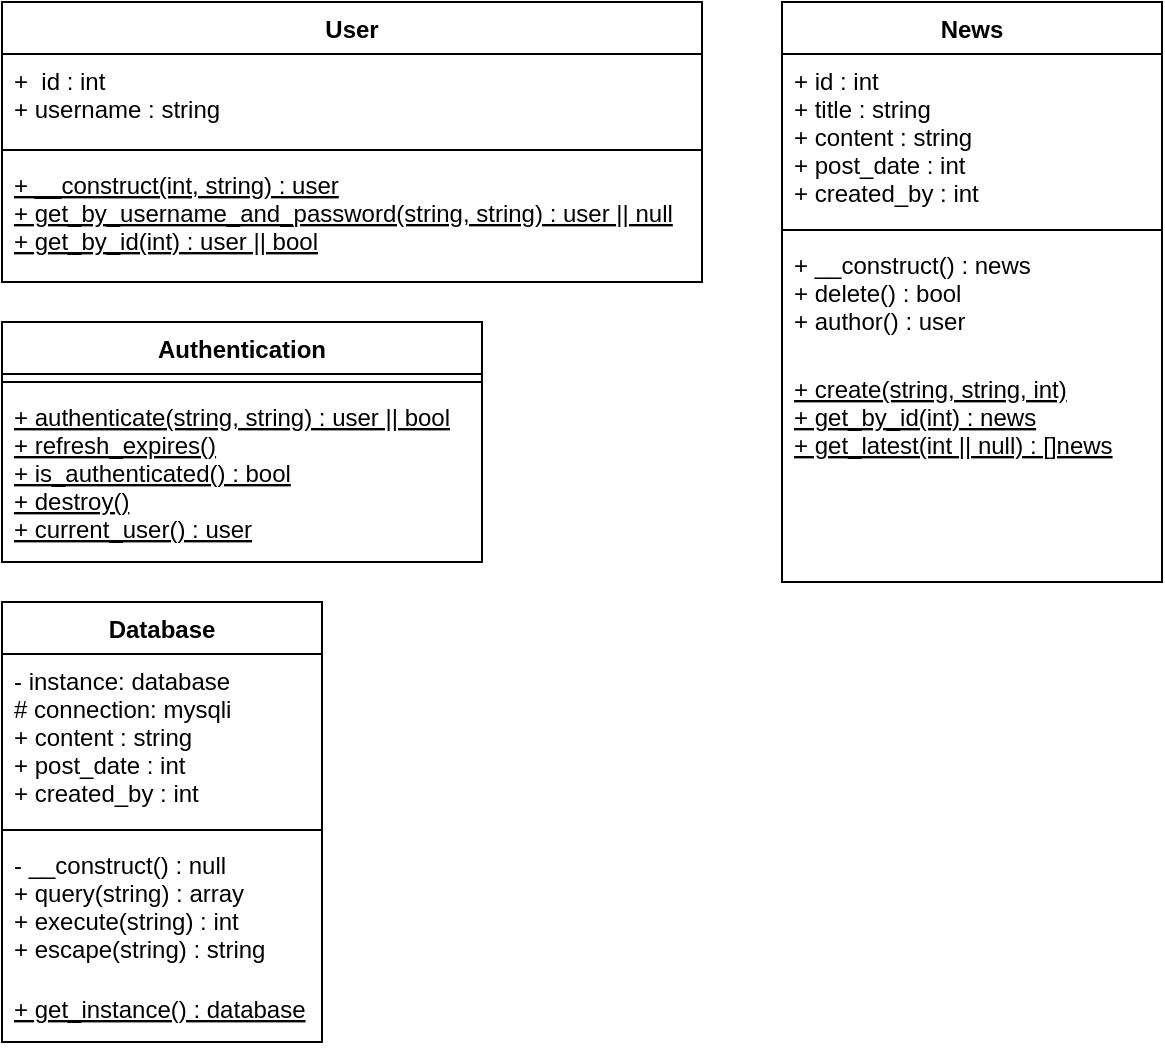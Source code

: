 <mxfile>
    <diagram id="8R-f2Skxpo25N6xbhHuV" name="Post-1">
        <mxGraphModel dx="1261" dy="1778" grid="1" gridSize="10" guides="1" tooltips="1" connect="1" arrows="1" fold="1" post="1" postScale="1" postWidth="850" postHeight="1100" math="0" shadow="0">
            <root>
                <mxCell id="0"/>
                <mxCell id="1" parent="0"/>
                <mxCell id="6" value="News" style="swimlane;fontStyle=1;align=center;verticalAlign=top;childLayout=stackLayout;horizontal=1;startSize=26;horizontalStack=0;resizeParent=1;resizeParentMax=0;resizeLast=0;collapsible=1;marginBottom=0;" parent="1" vertex="1">
                    <mxGeometry x="1030" y="-30" width="190" height="290" as="geometry"/>
                </mxCell>
                <mxCell id="7" value="+ id : int&#10;+ title : string&#10;+ content : string&#10;+ post_date : int&#10;+ created_by : int" style="text;strokeColor=none;fillColor=none;align=left;verticalAlign=top;spacingLeft=4;spacingRight=4;overflow=hidden;rotatable=0;points=[[0,0.5],[1,0.5]];portConstraint=eastwest;" parent="6" vertex="1">
                    <mxGeometry y="26" width="190" height="84" as="geometry"/>
                </mxCell>
                <mxCell id="8" value="" style="line;strokeWidth=1;fillColor=none;align=left;verticalAlign=middle;spacingTop=-1;spacingLeft=3;spacingRight=3;rotatable=0;labelPosition=right;points=[];portConstraint=eastwest;strokeColor=inherit;" parent="6" vertex="1">
                    <mxGeometry y="110" width="190" height="8" as="geometry"/>
                </mxCell>
                <mxCell id="9" value="+ __construct() : news&#10;+ delete() : bool&#10;+ author() : user" style="text;strokeColor=none;fillColor=none;align=left;verticalAlign=top;spacingLeft=4;spacingRight=4;overflow=hidden;rotatable=0;points=[[0,0.5],[1,0.5]];portConstraint=eastwest;" parent="6" vertex="1">
                    <mxGeometry y="118" width="190" height="62" as="geometry"/>
                </mxCell>
                <mxCell id="14" value="+ create(string, string, int)&#10;+ get_by_id(int) : news&#10;+ get_latest(int || null) : []news" style="text;strokeColor=none;fillColor=none;align=left;verticalAlign=top;spacingLeft=4;spacingRight=4;overflow=hidden;rotatable=0;points=[[0,0.5],[1,0.5]];portConstraint=eastwest;fontStyle=4" parent="6" vertex="1">
                    <mxGeometry y="180" width="190" height="110" as="geometry"/>
                </mxCell>
                <mxCell id="10" value="User" style="swimlane;fontStyle=1;align=center;verticalAlign=top;childLayout=stackLayout;horizontal=1;startSize=26;horizontalStack=0;resizeParent=1;resizeParentMax=0;resizeLast=0;collapsible=1;marginBottom=0;" parent="1" vertex="1">
                    <mxGeometry x="640" y="-30" width="350" height="140" as="geometry"/>
                </mxCell>
                <mxCell id="11" value="+  id : int&#10;+ username : string" style="text;strokeColor=none;fillColor=none;align=left;verticalAlign=top;spacingLeft=4;spacingRight=4;overflow=hidden;rotatable=0;points=[[0,0.5],[1,0.5]];portConstraint=eastwest;" parent="10" vertex="1">
                    <mxGeometry y="26" width="350" height="44" as="geometry"/>
                </mxCell>
                <mxCell id="12" value="" style="line;strokeWidth=1;fillColor=none;align=left;verticalAlign=middle;spacingTop=-1;spacingLeft=3;spacingRight=3;rotatable=0;labelPosition=right;points=[];portConstraint=eastwest;strokeColor=inherit;" parent="10" vertex="1">
                    <mxGeometry y="70" width="350" height="8" as="geometry"/>
                </mxCell>
                <mxCell id="15" value="+ __construct(int, string) : user&#10;+ get_by_username_and_password(string, string) : user || null&#10;+ get_by_id(int) : user || bool" style="text;strokeColor=none;fillColor=none;align=left;verticalAlign=top;spacingLeft=4;spacingRight=4;overflow=hidden;rotatable=0;points=[[0,0.5],[1,0.5]];portConstraint=eastwest;fontStyle=4" parent="10" vertex="1">
                    <mxGeometry y="78" width="350" height="62" as="geometry"/>
                </mxCell>
                <mxCell id="16" value="Database" style="swimlane;fontStyle=1;align=center;verticalAlign=top;childLayout=stackLayout;horizontal=1;startSize=26;horizontalStack=0;resizeParent=1;resizeParentMax=0;resizeLast=0;collapsible=1;marginBottom=0;" parent="1" vertex="1">
                    <mxGeometry x="640" y="270" width="160" height="220" as="geometry"/>
                </mxCell>
                <mxCell id="17" value="- instance: database&#10;# connection: mysqli&#10;+ content : string&#10;+ post_date : int&#10;+ created_by : int" style="text;strokeColor=none;fillColor=none;align=left;verticalAlign=top;spacingLeft=4;spacingRight=4;overflow=hidden;rotatable=0;points=[[0,0.5],[1,0.5]];portConstraint=eastwest;" parent="16" vertex="1">
                    <mxGeometry y="26" width="160" height="84" as="geometry"/>
                </mxCell>
                <mxCell id="18" value="" style="line;strokeWidth=1;fillColor=none;align=left;verticalAlign=middle;spacingTop=-1;spacingLeft=3;spacingRight=3;rotatable=0;labelPosition=right;points=[];portConstraint=eastwest;strokeColor=inherit;" parent="16" vertex="1">
                    <mxGeometry y="110" width="160" height="8" as="geometry"/>
                </mxCell>
                <mxCell id="19" value="- __construct() : null&#10;+ query(string) : array&#10;+ execute(string) : int&#10;+ escape(string) : string&#10;&#10;&#10;" style="text;strokeColor=none;fillColor=none;align=left;verticalAlign=top;spacingLeft=4;spacingRight=4;overflow=hidden;rotatable=0;points=[[0,0.5],[1,0.5]];portConstraint=eastwest;" parent="16" vertex="1">
                    <mxGeometry y="118" width="160" height="72" as="geometry"/>
                </mxCell>
                <mxCell id="20" value="+ get_instance() : database" style="text;strokeColor=none;fillColor=none;align=left;verticalAlign=top;spacingLeft=4;spacingRight=4;overflow=hidden;rotatable=0;points=[[0,0.5],[1,0.5]];portConstraint=eastwest;fontStyle=4" parent="16" vertex="1">
                    <mxGeometry y="190" width="160" height="30" as="geometry"/>
                </mxCell>
                <mxCell id="21" value="Authentication" style="swimlane;fontStyle=1;align=center;verticalAlign=top;childLayout=stackLayout;horizontal=1;startSize=26;horizontalStack=0;resizeParent=1;resizeParentMax=0;resizeLast=0;collapsible=1;marginBottom=0;" parent="1" vertex="1">
                    <mxGeometry x="640" y="130" width="240" height="120" as="geometry"/>
                </mxCell>
                <mxCell id="23" value="" style="line;strokeWidth=1;fillColor=none;align=left;verticalAlign=middle;spacingTop=-1;spacingLeft=3;spacingRight=3;rotatable=0;labelPosition=right;points=[];portConstraint=eastwest;strokeColor=inherit;" parent="21" vertex="1">
                    <mxGeometry y="26" width="240" height="8" as="geometry"/>
                </mxCell>
                <mxCell id="25" value="+ authenticate(string, string) : user || bool&#10;+ refresh_expires()&#10;+ is_authenticated() : bool&#10;+ destroy()&#10;+ current_user() : user&#10;" style="text;strokeColor=none;fillColor=none;align=left;verticalAlign=top;spacingLeft=4;spacingRight=4;overflow=hidden;rotatable=0;points=[[0,0.5],[1,0.5]];portConstraint=eastwest;fontStyle=4" parent="21" vertex="1">
                    <mxGeometry y="34" width="240" height="86" as="geometry"/>
                </mxCell>
            </root>
        </mxGraphModel>
    </diagram>
</mxfile>
